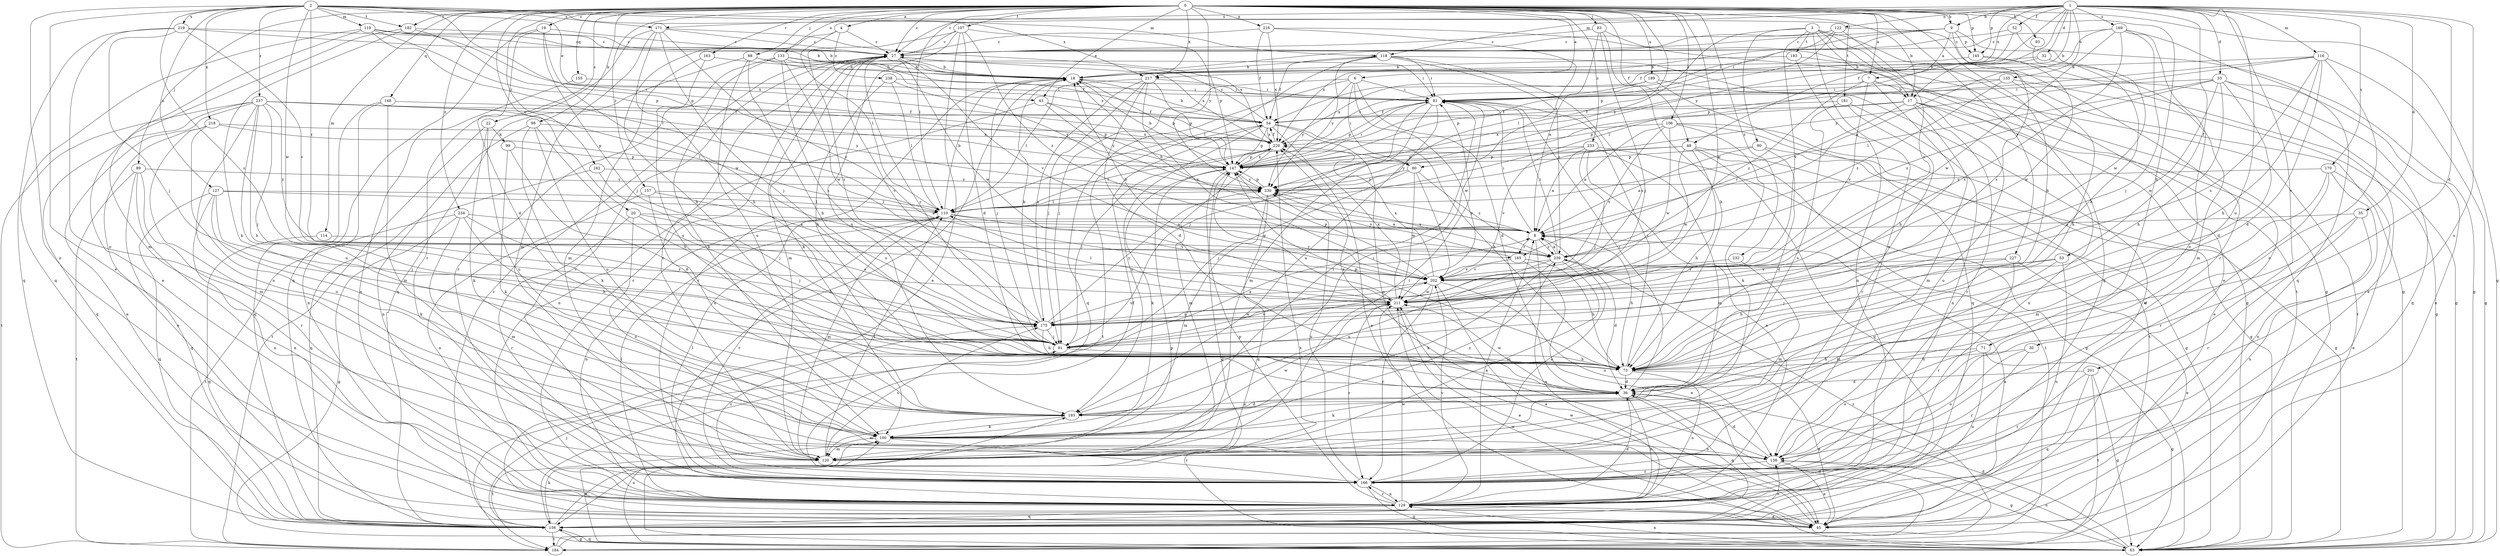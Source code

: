 strict digraph  {
0;
1;
2;
3;
4;
6;
7;
8;
9;
17;
18;
19;
20;
22;
27;
30;
32;
33;
35;
36;
43;
45;
48;
52;
53;
54;
63;
71;
73;
80;
81;
83;
88;
89;
90;
91;
93;
98;
99;
100;
106;
107;
110;
114;
116;
118;
119;
120;
122;
127;
129;
133;
135;
138;
145;
147;
148;
155;
156;
157;
162;
163;
165;
166;
169;
170;
171;
175;
181;
182;
183;
184;
189;
193;
201;
202;
211;
216;
217;
218;
219;
220;
227;
230;
232;
233;
234;
237;
238;
239;
0 -> 4  [label=a];
0 -> 6  [label=a];
0 -> 7  [label=a];
0 -> 9  [label=b];
0 -> 19  [label=c];
0 -> 20  [label=c];
0 -> 22  [label=c];
0 -> 27  [label=c];
0 -> 43  [label=e];
0 -> 48  [label=f];
0 -> 63  [label=g];
0 -> 71  [label=h];
0 -> 73  [label=h];
0 -> 80  [label=i];
0 -> 83  [label=j];
0 -> 88  [label=j];
0 -> 89  [label=j];
0 -> 93  [label=k];
0 -> 98  [label=k];
0 -> 106  [label=l];
0 -> 107  [label=l];
0 -> 110  [label=l];
0 -> 114  [label=m];
0 -> 133  [label=o];
0 -> 145  [label=p];
0 -> 148  [label=q];
0 -> 155  [label=q];
0 -> 157  [label=r];
0 -> 162  [label=r];
0 -> 163  [label=r];
0 -> 181  [label=t];
0 -> 182  [label=t];
0 -> 189  [label=u];
0 -> 211  [label=w];
0 -> 216  [label=x];
0 -> 217  [label=x];
0 -> 227  [label=y];
0 -> 230  [label=y];
0 -> 232  [label=z];
0 -> 233  [label=z];
0 -> 234  [label=z];
1 -> 9  [label=b];
1 -> 17  [label=b];
1 -> 27  [label=c];
1 -> 30  [label=d];
1 -> 32  [label=d];
1 -> 33  [label=d];
1 -> 35  [label=d];
1 -> 48  [label=f];
1 -> 52  [label=f];
1 -> 53  [label=f];
1 -> 116  [label=m];
1 -> 118  [label=m];
1 -> 122  [label=n];
1 -> 135  [label=o];
1 -> 138  [label=o];
1 -> 145  [label=p];
1 -> 169  [label=s];
1 -> 170  [label=s];
1 -> 171  [label=s];
1 -> 193  [label=u];
1 -> 201  [label=v];
1 -> 217  [label=x];
1 -> 230  [label=y];
2 -> 17  [label=b];
2 -> 43  [label=e];
2 -> 45  [label=e];
2 -> 80  [label=i];
2 -> 118  [label=m];
2 -> 119  [label=m];
2 -> 127  [label=n];
2 -> 129  [label=n];
2 -> 165  [label=r];
2 -> 171  [label=s];
2 -> 175  [label=s];
2 -> 182  [label=t];
2 -> 211  [label=w];
2 -> 217  [label=x];
2 -> 218  [label=x];
2 -> 219  [label=x];
2 -> 237  [label=z];
3 -> 17  [label=b];
3 -> 45  [label=e];
3 -> 90  [label=j];
3 -> 138  [label=o];
3 -> 156  [label=q];
3 -> 183  [label=t];
3 -> 184  [label=t];
3 -> 202  [label=v];
3 -> 230  [label=y];
4 -> 27  [label=c];
4 -> 73  [label=h];
4 -> 110  [label=l];
4 -> 238  [label=z];
6 -> 36  [label=d];
6 -> 80  [label=i];
6 -> 81  [label=i];
6 -> 91  [label=j];
6 -> 156  [label=q];
6 -> 211  [label=w];
6 -> 230  [label=y];
7 -> 17  [label=b];
7 -> 73  [label=h];
7 -> 184  [label=t];
7 -> 202  [label=v];
7 -> 220  [label=x];
7 -> 239  [label=z];
8 -> 18  [label=b];
8 -> 73  [label=h];
8 -> 81  [label=i];
8 -> 156  [label=q];
8 -> 165  [label=r];
8 -> 230  [label=y];
8 -> 239  [label=z];
9 -> 7  [label=a];
9 -> 27  [label=c];
9 -> 63  [label=g];
9 -> 81  [label=i];
9 -> 145  [label=p];
9 -> 175  [label=s];
9 -> 220  [label=x];
17 -> 45  [label=e];
17 -> 54  [label=f];
17 -> 120  [label=m];
17 -> 129  [label=n];
17 -> 138  [label=o];
17 -> 147  [label=p];
17 -> 165  [label=r];
17 -> 166  [label=r];
18 -> 81  [label=i];
18 -> 91  [label=j];
18 -> 147  [label=p];
18 -> 166  [label=r];
19 -> 27  [label=c];
19 -> 36  [label=d];
19 -> 91  [label=j];
19 -> 156  [label=q];
19 -> 211  [label=w];
20 -> 8  [label=a];
20 -> 91  [label=j];
20 -> 138  [label=o];
20 -> 166  [label=r];
20 -> 175  [label=s];
22 -> 99  [label=k];
22 -> 100  [label=k];
22 -> 184  [label=t];
22 -> 193  [label=u];
27 -> 18  [label=b];
27 -> 100  [label=k];
27 -> 120  [label=m];
27 -> 166  [label=r];
27 -> 202  [label=v];
27 -> 211  [label=w];
27 -> 220  [label=x];
30 -> 73  [label=h];
30 -> 138  [label=o];
30 -> 166  [label=r];
32 -> 18  [label=b];
32 -> 110  [label=l];
32 -> 120  [label=m];
33 -> 36  [label=d];
33 -> 45  [label=e];
33 -> 73  [label=h];
33 -> 81  [label=i];
33 -> 110  [label=l];
33 -> 156  [label=q];
33 -> 211  [label=w];
33 -> 239  [label=z];
35 -> 8  [label=a];
35 -> 36  [label=d];
35 -> 129  [label=n];
35 -> 166  [label=r];
36 -> 81  [label=i];
36 -> 100  [label=k];
36 -> 129  [label=n];
36 -> 156  [label=q];
36 -> 193  [label=u];
36 -> 211  [label=w];
36 -> 220  [label=x];
43 -> 54  [label=f];
43 -> 129  [label=n];
43 -> 147  [label=p];
43 -> 230  [label=y];
45 -> 8  [label=a];
45 -> 211  [label=w];
48 -> 63  [label=g];
48 -> 73  [label=h];
48 -> 147  [label=p];
48 -> 156  [label=q];
48 -> 184  [label=t];
48 -> 211  [label=w];
48 -> 230  [label=y];
52 -> 27  [label=c];
52 -> 54  [label=f];
52 -> 211  [label=w];
53 -> 91  [label=j];
53 -> 120  [label=m];
53 -> 129  [label=n];
53 -> 202  [label=v];
54 -> 18  [label=b];
54 -> 27  [label=c];
54 -> 45  [label=e];
54 -> 73  [label=h];
54 -> 138  [label=o];
54 -> 147  [label=p];
54 -> 184  [label=t];
54 -> 193  [label=u];
54 -> 220  [label=x];
63 -> 36  [label=d];
63 -> 100  [label=k];
63 -> 129  [label=n];
63 -> 138  [label=o];
63 -> 156  [label=q];
63 -> 193  [label=u];
63 -> 211  [label=w];
63 -> 220  [label=x];
71 -> 63  [label=g];
71 -> 73  [label=h];
71 -> 129  [label=n];
71 -> 138  [label=o];
73 -> 36  [label=d];
73 -> 45  [label=e];
73 -> 81  [label=i];
73 -> 129  [label=n];
73 -> 147  [label=p];
80 -> 91  [label=j];
80 -> 202  [label=v];
80 -> 211  [label=w];
80 -> 230  [label=y];
80 -> 239  [label=z];
81 -> 54  [label=f];
81 -> 91  [label=j];
81 -> 120  [label=m];
81 -> 147  [label=p];
81 -> 193  [label=u];
83 -> 8  [label=a];
83 -> 27  [label=c];
83 -> 63  [label=g];
83 -> 73  [label=h];
83 -> 91  [label=j];
88 -> 18  [label=b];
88 -> 73  [label=h];
88 -> 156  [label=q];
88 -> 193  [label=u];
88 -> 220  [label=x];
89 -> 45  [label=e];
89 -> 156  [label=q];
89 -> 166  [label=r];
89 -> 184  [label=t];
89 -> 230  [label=y];
90 -> 8  [label=a];
90 -> 36  [label=d];
90 -> 63  [label=g];
90 -> 147  [label=p];
91 -> 8  [label=a];
91 -> 27  [label=c];
91 -> 73  [label=h];
91 -> 202  [label=v];
93 -> 73  [label=h];
98 -> 73  [label=h];
98 -> 100  [label=k];
98 -> 129  [label=n];
98 -> 193  [label=u];
98 -> 220  [label=x];
99 -> 36  [label=d];
99 -> 100  [label=k];
99 -> 147  [label=p];
100 -> 81  [label=i];
100 -> 120  [label=m];
100 -> 138  [label=o];
100 -> 166  [label=r];
100 -> 184  [label=t];
100 -> 211  [label=w];
100 -> 239  [label=z];
106 -> 8  [label=a];
106 -> 63  [label=g];
106 -> 100  [label=k];
106 -> 184  [label=t];
106 -> 202  [label=v];
106 -> 211  [label=w];
106 -> 220  [label=x];
107 -> 27  [label=c];
107 -> 36  [label=d];
107 -> 45  [label=e];
107 -> 147  [label=p];
107 -> 175  [label=s];
107 -> 193  [label=u];
107 -> 239  [label=z];
110 -> 8  [label=a];
110 -> 18  [label=b];
110 -> 120  [label=m];
110 -> 129  [label=n];
110 -> 166  [label=r];
110 -> 202  [label=v];
114 -> 156  [label=q];
114 -> 239  [label=z];
116 -> 18  [label=b];
116 -> 36  [label=d];
116 -> 63  [label=g];
116 -> 73  [label=h];
116 -> 138  [label=o];
116 -> 147  [label=p];
116 -> 175  [label=s];
116 -> 230  [label=y];
118 -> 18  [label=b];
118 -> 54  [label=f];
118 -> 63  [label=g];
118 -> 81  [label=i];
118 -> 110  [label=l];
118 -> 175  [label=s];
118 -> 230  [label=y];
118 -> 239  [label=z];
119 -> 18  [label=b];
119 -> 27  [label=c];
119 -> 110  [label=l];
119 -> 120  [label=m];
119 -> 147  [label=p];
119 -> 156  [label=q];
119 -> 220  [label=x];
120 -> 27  [label=c];
120 -> 81  [label=i];
120 -> 110  [label=l];
120 -> 175  [label=s];
122 -> 18  [label=b];
122 -> 27  [label=c];
122 -> 81  [label=i];
122 -> 147  [label=p];
122 -> 166  [label=r];
122 -> 202  [label=v];
127 -> 8  [label=a];
127 -> 91  [label=j];
127 -> 100  [label=k];
127 -> 110  [label=l];
127 -> 129  [label=n];
127 -> 156  [label=q];
129 -> 8  [label=a];
129 -> 18  [label=b];
129 -> 27  [label=c];
129 -> 36  [label=d];
129 -> 45  [label=e];
129 -> 110  [label=l];
129 -> 147  [label=p];
129 -> 156  [label=q];
129 -> 166  [label=r];
129 -> 202  [label=v];
129 -> 211  [label=w];
133 -> 18  [label=b];
133 -> 54  [label=f];
133 -> 81  [label=i];
133 -> 100  [label=k];
133 -> 166  [label=r];
133 -> 175  [label=s];
133 -> 211  [label=w];
135 -> 63  [label=g];
135 -> 73  [label=h];
135 -> 81  [label=i];
135 -> 147  [label=p];
135 -> 239  [label=z];
138 -> 36  [label=d];
138 -> 45  [label=e];
138 -> 63  [label=g];
138 -> 166  [label=r];
145 -> 18  [label=b];
145 -> 45  [label=e];
145 -> 211  [label=w];
147 -> 18  [label=b];
147 -> 63  [label=g];
147 -> 81  [label=i];
147 -> 100  [label=k];
147 -> 220  [label=x];
147 -> 230  [label=y];
148 -> 54  [label=f];
148 -> 120  [label=m];
148 -> 129  [label=n];
148 -> 156  [label=q];
155 -> 81  [label=i];
155 -> 129  [label=n];
156 -> 27  [label=c];
156 -> 63  [label=g];
156 -> 91  [label=j];
156 -> 100  [label=k];
156 -> 138  [label=o];
156 -> 147  [label=p];
156 -> 184  [label=t];
157 -> 110  [label=l];
157 -> 129  [label=n];
157 -> 175  [label=s];
157 -> 193  [label=u];
162 -> 91  [label=j];
162 -> 156  [label=q];
162 -> 230  [label=y];
163 -> 18  [label=b];
163 -> 120  [label=m];
163 -> 193  [label=u];
165 -> 45  [label=e];
165 -> 73  [label=h];
165 -> 202  [label=v];
165 -> 230  [label=y];
166 -> 8  [label=a];
166 -> 54  [label=f];
166 -> 63  [label=g];
166 -> 110  [label=l];
166 -> 129  [label=n];
166 -> 175  [label=s];
166 -> 230  [label=y];
169 -> 8  [label=a];
169 -> 27  [label=c];
169 -> 91  [label=j];
169 -> 138  [label=o];
169 -> 156  [label=q];
169 -> 175  [label=s];
169 -> 211  [label=w];
170 -> 45  [label=e];
170 -> 120  [label=m];
170 -> 129  [label=n];
170 -> 166  [label=r];
170 -> 230  [label=y];
171 -> 27  [label=c];
171 -> 73  [label=h];
171 -> 91  [label=j];
171 -> 120  [label=m];
171 -> 166  [label=r];
171 -> 202  [label=v];
171 -> 220  [label=x];
175 -> 18  [label=b];
175 -> 27  [label=c];
175 -> 73  [label=h];
175 -> 91  [label=j];
175 -> 211  [label=w];
175 -> 230  [label=y];
181 -> 54  [label=f];
181 -> 129  [label=n];
181 -> 166  [label=r];
181 -> 193  [label=u];
182 -> 27  [label=c];
182 -> 45  [label=e];
182 -> 100  [label=k];
182 -> 147  [label=p];
183 -> 18  [label=b];
183 -> 63  [label=g];
183 -> 129  [label=n];
184 -> 36  [label=d];
184 -> 239  [label=z];
189 -> 45  [label=e];
189 -> 81  [label=i];
189 -> 156  [label=q];
189 -> 220  [label=x];
193 -> 36  [label=d];
193 -> 81  [label=i];
193 -> 100  [label=k];
193 -> 120  [label=m];
201 -> 36  [label=d];
201 -> 63  [label=g];
201 -> 156  [label=q];
201 -> 166  [label=r];
201 -> 184  [label=t];
202 -> 18  [label=b];
202 -> 45  [label=e];
202 -> 138  [label=o];
202 -> 147  [label=p];
202 -> 166  [label=r];
202 -> 175  [label=s];
202 -> 211  [label=w];
202 -> 220  [label=x];
211 -> 45  [label=e];
211 -> 110  [label=l];
211 -> 147  [label=p];
211 -> 166  [label=r];
211 -> 175  [label=s];
211 -> 220  [label=x];
216 -> 27  [label=c];
216 -> 54  [label=f];
216 -> 63  [label=g];
216 -> 110  [label=l];
216 -> 220  [label=x];
217 -> 36  [label=d];
217 -> 81  [label=i];
217 -> 91  [label=j];
217 -> 110  [label=l];
217 -> 147  [label=p];
217 -> 175  [label=s];
217 -> 202  [label=v];
218 -> 45  [label=e];
218 -> 120  [label=m];
218 -> 138  [label=o];
218 -> 147  [label=p];
218 -> 220  [label=x];
219 -> 18  [label=b];
219 -> 27  [label=c];
219 -> 91  [label=j];
219 -> 138  [label=o];
219 -> 156  [label=q];
219 -> 202  [label=v];
220 -> 54  [label=f];
220 -> 91  [label=j];
220 -> 110  [label=l];
220 -> 120  [label=m];
220 -> 147  [label=p];
227 -> 45  [label=e];
227 -> 73  [label=h];
227 -> 166  [label=r];
227 -> 202  [label=v];
230 -> 110  [label=l];
230 -> 120  [label=m];
230 -> 147  [label=p];
230 -> 156  [label=q];
232 -> 120  [label=m];
232 -> 202  [label=v];
233 -> 8  [label=a];
233 -> 63  [label=g];
233 -> 91  [label=j];
233 -> 120  [label=m];
233 -> 129  [label=n];
233 -> 147  [label=p];
233 -> 202  [label=v];
234 -> 8  [label=a];
234 -> 63  [label=g];
234 -> 73  [label=h];
234 -> 120  [label=m];
234 -> 175  [label=s];
234 -> 184  [label=t];
237 -> 45  [label=e];
237 -> 54  [label=f];
237 -> 73  [label=h];
237 -> 91  [label=j];
237 -> 110  [label=l];
237 -> 138  [label=o];
237 -> 156  [label=q];
237 -> 184  [label=t];
237 -> 193  [label=u];
237 -> 230  [label=y];
237 -> 239  [label=z];
238 -> 73  [label=h];
238 -> 81  [label=i];
238 -> 110  [label=l];
238 -> 230  [label=y];
239 -> 8  [label=a];
239 -> 36  [label=d];
239 -> 81  [label=i];
239 -> 100  [label=k];
239 -> 120  [label=m];
239 -> 193  [label=u];
239 -> 202  [label=v];
239 -> 230  [label=y];
}
